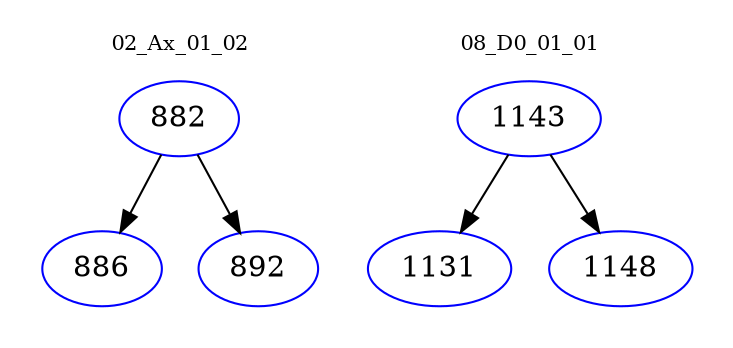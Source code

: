 digraph{
subgraph cluster_0 {
color = white
label = "02_Ax_01_02";
fontsize=10;
T0_882 [label="882", color="blue"]
T0_882 -> T0_886 [color="black"]
T0_886 [label="886", color="blue"]
T0_882 -> T0_892 [color="black"]
T0_892 [label="892", color="blue"]
}
subgraph cluster_1 {
color = white
label = "08_D0_01_01";
fontsize=10;
T1_1143 [label="1143", color="blue"]
T1_1143 -> T1_1131 [color="black"]
T1_1131 [label="1131", color="blue"]
T1_1143 -> T1_1148 [color="black"]
T1_1148 [label="1148", color="blue"]
}
}
